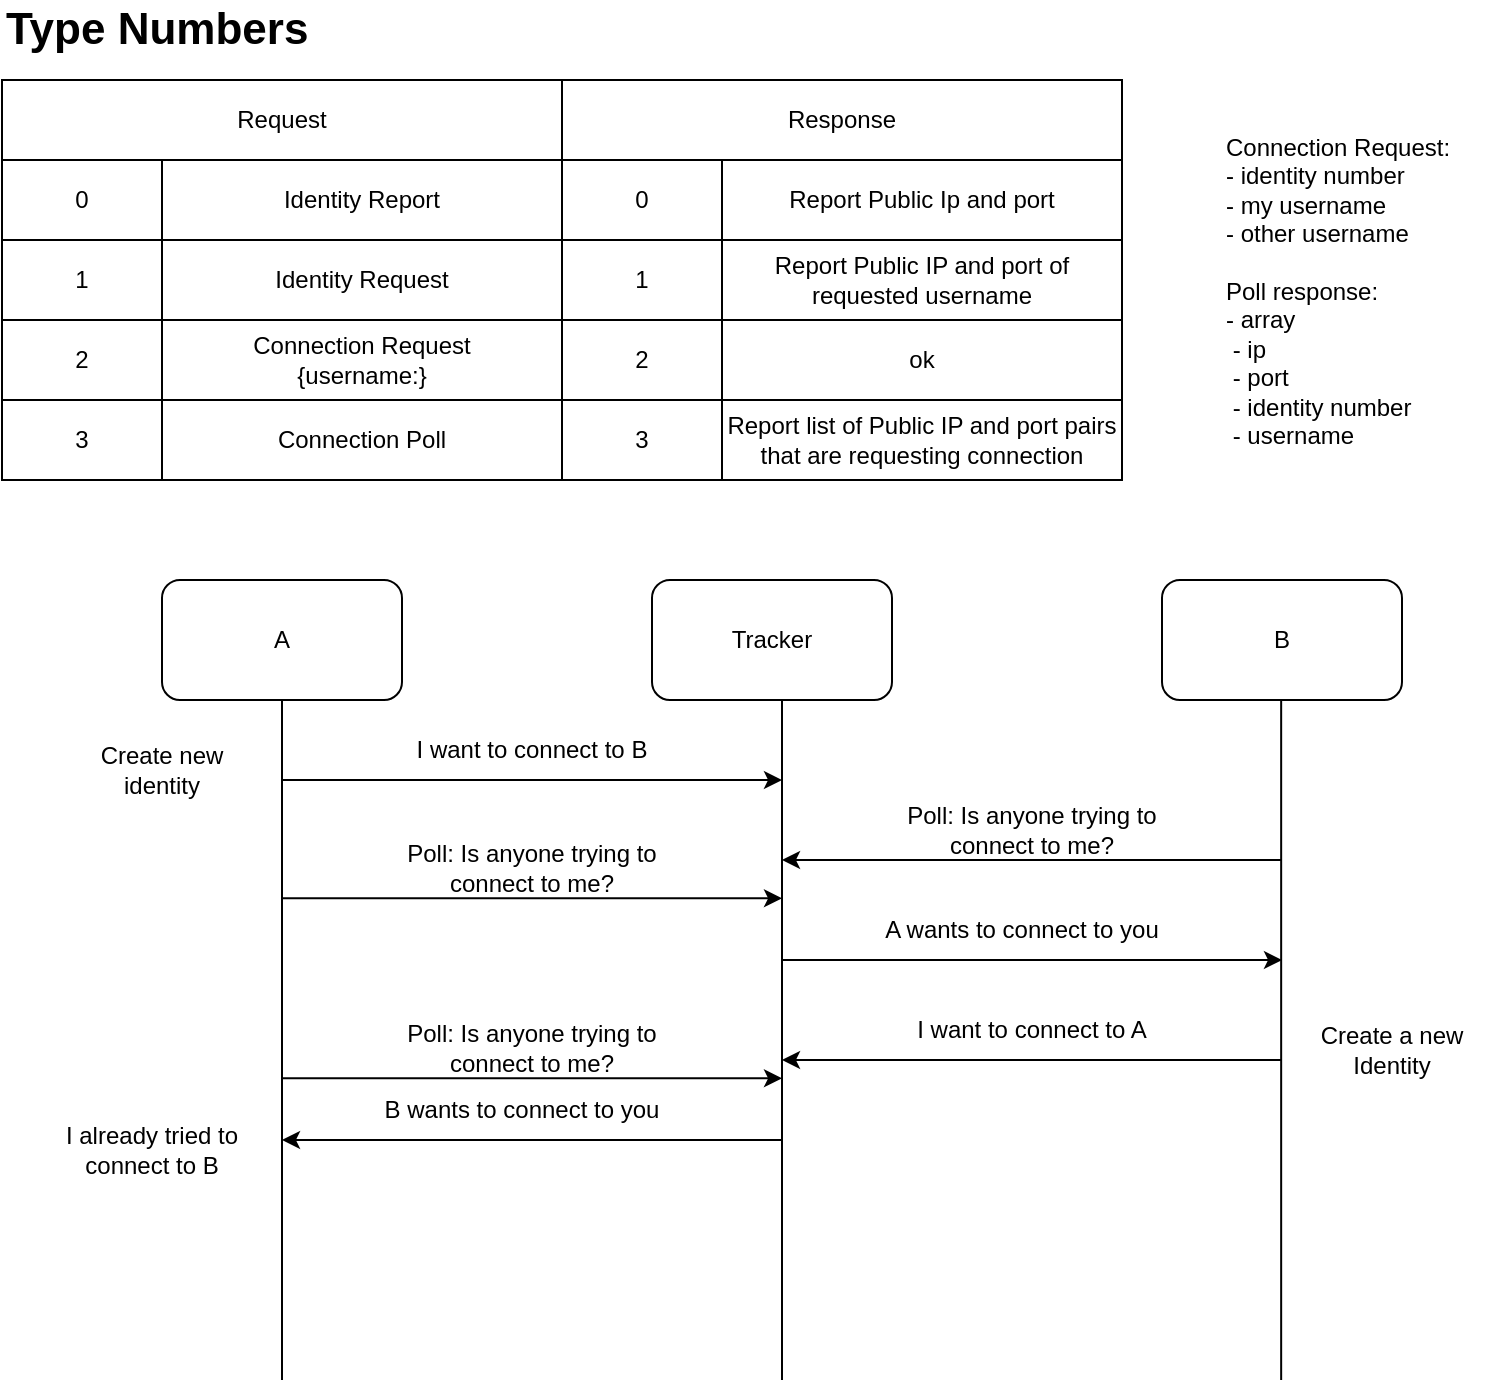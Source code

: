 <mxfile version="15.8.6" type="github">
  <diagram id="IKjqVOgxeg2wQAaVnLiK" name="Server Link Packet Structure">
    <mxGraphModel dx="1160" dy="640" grid="1" gridSize="10" guides="1" tooltips="1" connect="1" arrows="1" fold="1" page="1" pageScale="1" pageWidth="850" pageHeight="1100" math="0" shadow="0">
      <root>
        <mxCell id="sJ-mI_hsvMh35UI8rQKV-0" />
        <mxCell id="sJ-mI_hsvMh35UI8rQKV-1" parent="sJ-mI_hsvMh35UI8rQKV-0" />
        <mxCell id="sJ-mI_hsvMh35UI8rQKV-15" value="0" style="rounded=0;whiteSpace=wrap;html=1;align=center;verticalAlign=middle;" parent="sJ-mI_hsvMh35UI8rQKV-1" vertex="1">
          <mxGeometry x="40" y="120" width="80" height="40" as="geometry" />
        </mxCell>
        <mxCell id="sJ-mI_hsvMh35UI8rQKV-16" value="Identity Report" style="rounded=0;whiteSpace=wrap;html=1;align=center;verticalAlign=middle;" parent="sJ-mI_hsvMh35UI8rQKV-1" vertex="1">
          <mxGeometry x="120" y="120" width="200" height="40" as="geometry" />
        </mxCell>
        <mxCell id="sJ-mI_hsvMh35UI8rQKV-17" value="1" style="rounded=0;whiteSpace=wrap;html=1;align=center;verticalAlign=middle;" parent="sJ-mI_hsvMh35UI8rQKV-1" vertex="1">
          <mxGeometry x="40" y="160" width="80" height="40" as="geometry" />
        </mxCell>
        <mxCell id="sJ-mI_hsvMh35UI8rQKV-18" value="Identity Request" style="rounded=0;whiteSpace=wrap;html=1;align=center;verticalAlign=middle;" parent="sJ-mI_hsvMh35UI8rQKV-1" vertex="1">
          <mxGeometry x="120" y="160" width="200" height="40" as="geometry" />
        </mxCell>
        <mxCell id="sJ-mI_hsvMh35UI8rQKV-19" value="0" style="rounded=0;whiteSpace=wrap;html=1;align=center;verticalAlign=middle;" parent="sJ-mI_hsvMh35UI8rQKV-1" vertex="1">
          <mxGeometry x="320" y="120" width="80" height="40" as="geometry" />
        </mxCell>
        <mxCell id="sJ-mI_hsvMh35UI8rQKV-20" value="Report Public Ip and port" style="rounded=0;whiteSpace=wrap;html=1;align=center;verticalAlign=middle;" parent="sJ-mI_hsvMh35UI8rQKV-1" vertex="1">
          <mxGeometry x="400" y="120" width="200" height="40" as="geometry" />
        </mxCell>
        <mxCell id="sJ-mI_hsvMh35UI8rQKV-23" value="1" style="rounded=0;whiteSpace=wrap;html=1;align=center;verticalAlign=middle;" parent="sJ-mI_hsvMh35UI8rQKV-1" vertex="1">
          <mxGeometry x="320" y="160" width="80" height="40" as="geometry" />
        </mxCell>
        <mxCell id="sJ-mI_hsvMh35UI8rQKV-24" value="Report Public IP and port of requested username" style="rounded=0;whiteSpace=wrap;html=1;align=center;verticalAlign=middle;" parent="sJ-mI_hsvMh35UI8rQKV-1" vertex="1">
          <mxGeometry x="400" y="160" width="200" height="40" as="geometry" />
        </mxCell>
        <mxCell id="sJ-mI_hsvMh35UI8rQKV-26" value="Type Numbers" style="text;html=1;strokeColor=none;fillColor=none;align=left;verticalAlign=middle;whiteSpace=wrap;rounded=0;fontSize=22;fontStyle=1" parent="sJ-mI_hsvMh35UI8rQKV-1" vertex="1">
          <mxGeometry x="40" y="40" width="220" height="30" as="geometry" />
        </mxCell>
        <mxCell id="QHLo0AknbR9kDvrQwXr--0" value="Request" style="rounded=0;whiteSpace=wrap;html=1;align=center;verticalAlign=middle;" vertex="1" parent="sJ-mI_hsvMh35UI8rQKV-1">
          <mxGeometry x="40" y="80" width="280" height="40" as="geometry" />
        </mxCell>
        <mxCell id="QHLo0AknbR9kDvrQwXr--1" value="Response" style="rounded=0;whiteSpace=wrap;html=1;align=center;verticalAlign=middle;" vertex="1" parent="sJ-mI_hsvMh35UI8rQKV-1">
          <mxGeometry x="320" y="80" width="280" height="40" as="geometry" />
        </mxCell>
        <mxCell id="QHLo0AknbR9kDvrQwXr--2" value="2" style="rounded=0;whiteSpace=wrap;html=1;align=center;verticalAlign=middle;" vertex="1" parent="sJ-mI_hsvMh35UI8rQKV-1">
          <mxGeometry x="40" y="200" width="80" height="40" as="geometry" />
        </mxCell>
        <mxCell id="QHLo0AknbR9kDvrQwXr--3" value="Connection Request&lt;br&gt;{username:}" style="rounded=0;whiteSpace=wrap;html=1;align=center;verticalAlign=middle;" vertex="1" parent="sJ-mI_hsvMh35UI8rQKV-1">
          <mxGeometry x="120" y="200" width="200" height="40" as="geometry" />
        </mxCell>
        <mxCell id="QHLo0AknbR9kDvrQwXr--4" value="2" style="rounded=0;whiteSpace=wrap;html=1;align=center;verticalAlign=middle;" vertex="1" parent="sJ-mI_hsvMh35UI8rQKV-1">
          <mxGeometry x="320" y="200" width="80" height="40" as="geometry" />
        </mxCell>
        <mxCell id="QHLo0AknbR9kDvrQwXr--5" value="ok" style="rounded=0;whiteSpace=wrap;html=1;align=center;verticalAlign=middle;" vertex="1" parent="sJ-mI_hsvMh35UI8rQKV-1">
          <mxGeometry x="400" y="200" width="200" height="40" as="geometry" />
        </mxCell>
        <mxCell id="QHLo0AknbR9kDvrQwXr--6" value="3" style="rounded=0;whiteSpace=wrap;html=1;align=center;verticalAlign=middle;" vertex="1" parent="sJ-mI_hsvMh35UI8rQKV-1">
          <mxGeometry x="40" y="240" width="80" height="40" as="geometry" />
        </mxCell>
        <mxCell id="QHLo0AknbR9kDvrQwXr--7" value="Connection Poll" style="rounded=0;whiteSpace=wrap;html=1;align=center;verticalAlign=middle;" vertex="1" parent="sJ-mI_hsvMh35UI8rQKV-1">
          <mxGeometry x="120" y="240" width="200" height="40" as="geometry" />
        </mxCell>
        <mxCell id="QHLo0AknbR9kDvrQwXr--8" value="3" style="rounded=0;whiteSpace=wrap;html=1;align=center;verticalAlign=middle;" vertex="1" parent="sJ-mI_hsvMh35UI8rQKV-1">
          <mxGeometry x="320" y="240" width="80" height="40" as="geometry" />
        </mxCell>
        <mxCell id="QHLo0AknbR9kDvrQwXr--9" value="Report list of Public IP and port pairs that are requesting connection" style="rounded=0;whiteSpace=wrap;html=1;align=center;verticalAlign=middle;" vertex="1" parent="sJ-mI_hsvMh35UI8rQKV-1">
          <mxGeometry x="400" y="240" width="200" height="40" as="geometry" />
        </mxCell>
        <mxCell id="QHLo0AknbR9kDvrQwXr--14" value="A" style="rounded=1;whiteSpace=wrap;html=1;" vertex="1" parent="sJ-mI_hsvMh35UI8rQKV-1">
          <mxGeometry x="120" y="330" width="120" height="60" as="geometry" />
        </mxCell>
        <mxCell id="QHLo0AknbR9kDvrQwXr--15" value="B" style="rounded=1;whiteSpace=wrap;html=1;" vertex="1" parent="sJ-mI_hsvMh35UI8rQKV-1">
          <mxGeometry x="620" y="330" width="120" height="60" as="geometry" />
        </mxCell>
        <mxCell id="QHLo0AknbR9kDvrQwXr--16" value="Tracker" style="rounded=1;whiteSpace=wrap;html=1;" vertex="1" parent="sJ-mI_hsvMh35UI8rQKV-1">
          <mxGeometry x="365" y="330" width="120" height="60" as="geometry" />
        </mxCell>
        <mxCell id="QHLo0AknbR9kDvrQwXr--17" value="" style="endArrow=none;html=1;rounded=0;entryX=0.5;entryY=1;entryDx=0;entryDy=0;" edge="1" parent="sJ-mI_hsvMh35UI8rQKV-1" target="QHLo0AknbR9kDvrQwXr--14">
          <mxGeometry width="50" height="50" relative="1" as="geometry">
            <mxPoint x="180" y="730" as="sourcePoint" />
            <mxPoint x="460" y="500" as="targetPoint" />
          </mxGeometry>
        </mxCell>
        <mxCell id="QHLo0AknbR9kDvrQwXr--18" value="" style="endArrow=none;html=1;rounded=0;entryX=0.5;entryY=1;entryDx=0;entryDy=0;" edge="1" parent="sJ-mI_hsvMh35UI8rQKV-1">
          <mxGeometry width="50" height="50" relative="1" as="geometry">
            <mxPoint x="430" y="730" as="sourcePoint" />
            <mxPoint x="430" y="390" as="targetPoint" />
          </mxGeometry>
        </mxCell>
        <mxCell id="QHLo0AknbR9kDvrQwXr--19" value="" style="endArrow=none;html=1;rounded=0;entryX=0.5;entryY=1;entryDx=0;entryDy=0;" edge="1" parent="sJ-mI_hsvMh35UI8rQKV-1">
          <mxGeometry width="50" height="50" relative="1" as="geometry">
            <mxPoint x="679.58" y="730" as="sourcePoint" />
            <mxPoint x="679.58" y="390" as="targetPoint" />
          </mxGeometry>
        </mxCell>
        <mxCell id="QHLo0AknbR9kDvrQwXr--20" value="" style="endArrow=classic;html=1;rounded=0;" edge="1" parent="sJ-mI_hsvMh35UI8rQKV-1">
          <mxGeometry width="50" height="50" relative="1" as="geometry">
            <mxPoint x="180" y="430" as="sourcePoint" />
            <mxPoint x="430" y="430" as="targetPoint" />
          </mxGeometry>
        </mxCell>
        <mxCell id="QHLo0AknbR9kDvrQwXr--22" value="I want to connect to B" style="text;html=1;strokeColor=none;fillColor=none;align=center;verticalAlign=middle;whiteSpace=wrap;rounded=0;" vertex="1" parent="sJ-mI_hsvMh35UI8rQKV-1">
          <mxGeometry x="220" y="400" width="170" height="30" as="geometry" />
        </mxCell>
        <mxCell id="QHLo0AknbR9kDvrQwXr--23" value="" style="endArrow=classic;html=1;rounded=0;" edge="1" parent="sJ-mI_hsvMh35UI8rQKV-1">
          <mxGeometry width="50" height="50" relative="1" as="geometry">
            <mxPoint x="680" y="470" as="sourcePoint" />
            <mxPoint x="430" y="470" as="targetPoint" />
          </mxGeometry>
        </mxCell>
        <mxCell id="QHLo0AknbR9kDvrQwXr--24" value="Poll: Is anyone trying to connect to me?" style="text;html=1;strokeColor=none;fillColor=none;align=center;verticalAlign=middle;whiteSpace=wrap;rounded=0;" vertex="1" parent="sJ-mI_hsvMh35UI8rQKV-1">
          <mxGeometry x="470" y="440" width="170" height="30" as="geometry" />
        </mxCell>
        <mxCell id="QHLo0AknbR9kDvrQwXr--25" value="" style="endArrow=classic;html=1;rounded=0;" edge="1" parent="sJ-mI_hsvMh35UI8rQKV-1">
          <mxGeometry width="50" height="50" relative="1" as="geometry">
            <mxPoint x="430" y="520" as="sourcePoint" />
            <mxPoint x="680" y="520" as="targetPoint" />
          </mxGeometry>
        </mxCell>
        <mxCell id="QHLo0AknbR9kDvrQwXr--26" value="A wants to connect to you" style="text;html=1;strokeColor=none;fillColor=none;align=center;verticalAlign=middle;whiteSpace=wrap;rounded=0;" vertex="1" parent="sJ-mI_hsvMh35UI8rQKV-1">
          <mxGeometry x="465" y="490" width="170" height="30" as="geometry" />
        </mxCell>
        <mxCell id="QHLo0AknbR9kDvrQwXr--29" value="" style="endArrow=classic;html=1;rounded=0;" edge="1" parent="sJ-mI_hsvMh35UI8rQKV-1">
          <mxGeometry width="50" height="50" relative="1" as="geometry">
            <mxPoint x="680" y="570" as="sourcePoint" />
            <mxPoint x="430" y="570" as="targetPoint" />
          </mxGeometry>
        </mxCell>
        <mxCell id="QHLo0AknbR9kDvrQwXr--30" value="I want to connect to A" style="text;html=1;strokeColor=none;fillColor=none;align=center;verticalAlign=middle;whiteSpace=wrap;rounded=0;" vertex="1" parent="sJ-mI_hsvMh35UI8rQKV-1">
          <mxGeometry x="470" y="540" width="170" height="30" as="geometry" />
        </mxCell>
        <mxCell id="QHLo0AknbR9kDvrQwXr--31" value="Create new identity" style="text;html=1;strokeColor=none;fillColor=none;align=center;verticalAlign=middle;whiteSpace=wrap;rounded=0;" vertex="1" parent="sJ-mI_hsvMh35UI8rQKV-1">
          <mxGeometry x="70" y="410" width="100" height="30" as="geometry" />
        </mxCell>
        <mxCell id="QHLo0AknbR9kDvrQwXr--32" value="Create a new Identity" style="text;html=1;strokeColor=none;fillColor=none;align=center;verticalAlign=middle;whiteSpace=wrap;rounded=0;" vertex="1" parent="sJ-mI_hsvMh35UI8rQKV-1">
          <mxGeometry x="680" y="550" width="110" height="30" as="geometry" />
        </mxCell>
        <mxCell id="QHLo0AknbR9kDvrQwXr--33" value="" style="endArrow=classic;html=1;rounded=0;" edge="1" parent="sJ-mI_hsvMh35UI8rQKV-1">
          <mxGeometry width="50" height="50" relative="1" as="geometry">
            <mxPoint x="430" y="610" as="sourcePoint" />
            <mxPoint x="180" y="610" as="targetPoint" />
          </mxGeometry>
        </mxCell>
        <mxCell id="QHLo0AknbR9kDvrQwXr--34" value="B wants to connect to you" style="text;html=1;strokeColor=none;fillColor=none;align=center;verticalAlign=middle;whiteSpace=wrap;rounded=0;" vertex="1" parent="sJ-mI_hsvMh35UI8rQKV-1">
          <mxGeometry x="215" y="580" width="170" height="30" as="geometry" />
        </mxCell>
        <mxCell id="QHLo0AknbR9kDvrQwXr--35" value="" style="endArrow=classic;html=1;rounded=0;" edge="1" parent="sJ-mI_hsvMh35UI8rQKV-1">
          <mxGeometry width="50" height="50" relative="1" as="geometry">
            <mxPoint x="180" y="579.17" as="sourcePoint" />
            <mxPoint x="430" y="579.17" as="targetPoint" />
          </mxGeometry>
        </mxCell>
        <mxCell id="QHLo0AknbR9kDvrQwXr--36" value="Poll: Is anyone trying to connect to me?" style="text;html=1;strokeColor=none;fillColor=none;align=center;verticalAlign=middle;whiteSpace=wrap;rounded=0;" vertex="1" parent="sJ-mI_hsvMh35UI8rQKV-1">
          <mxGeometry x="220" y="549.17" width="170" height="30" as="geometry" />
        </mxCell>
        <mxCell id="QHLo0AknbR9kDvrQwXr--37" value="" style="endArrow=classic;html=1;rounded=0;" edge="1" parent="sJ-mI_hsvMh35UI8rQKV-1">
          <mxGeometry width="50" height="50" relative="1" as="geometry">
            <mxPoint x="180" y="489.17" as="sourcePoint" />
            <mxPoint x="430" y="489.17" as="targetPoint" />
          </mxGeometry>
        </mxCell>
        <mxCell id="QHLo0AknbR9kDvrQwXr--38" value="Poll: Is anyone trying to connect to me?" style="text;html=1;strokeColor=none;fillColor=none;align=center;verticalAlign=middle;whiteSpace=wrap;rounded=0;" vertex="1" parent="sJ-mI_hsvMh35UI8rQKV-1">
          <mxGeometry x="220" y="459.17" width="170" height="30" as="geometry" />
        </mxCell>
        <mxCell id="QHLo0AknbR9kDvrQwXr--39" value="I already tried to connect to B" style="text;html=1;strokeColor=none;fillColor=none;align=center;verticalAlign=middle;whiteSpace=wrap;rounded=0;" vertex="1" parent="sJ-mI_hsvMh35UI8rQKV-1">
          <mxGeometry x="60" y="600" width="110" height="30" as="geometry" />
        </mxCell>
        <mxCell id="QHLo0AknbR9kDvrQwXr--40" value="Connection Request:&lt;br&gt;- identity number&lt;br&gt;- my username&lt;br&gt;- other username&lt;br&gt;&lt;br&gt;Poll response:&lt;br&gt;- array&lt;br&gt;&lt;span style=&quot;white-space: pre&quot;&gt;	&lt;/span&gt;- ip&lt;br&gt;&lt;span style=&quot;white-space: pre&quot;&gt;	&lt;/span&gt;- port&lt;br&gt;&lt;span style=&quot;white-space: pre&quot;&gt;	&lt;/span&gt;- identity number&lt;br&gt;&lt;span style=&quot;white-space: pre&quot;&gt;	&lt;/span&gt;- username" style="text;html=1;strokeColor=none;fillColor=none;align=left;verticalAlign=top;whiteSpace=wrap;rounded=0;" vertex="1" parent="sJ-mI_hsvMh35UI8rQKV-1">
          <mxGeometry x="650" y="100" width="140" height="150" as="geometry" />
        </mxCell>
      </root>
    </mxGraphModel>
  </diagram>
</mxfile>
